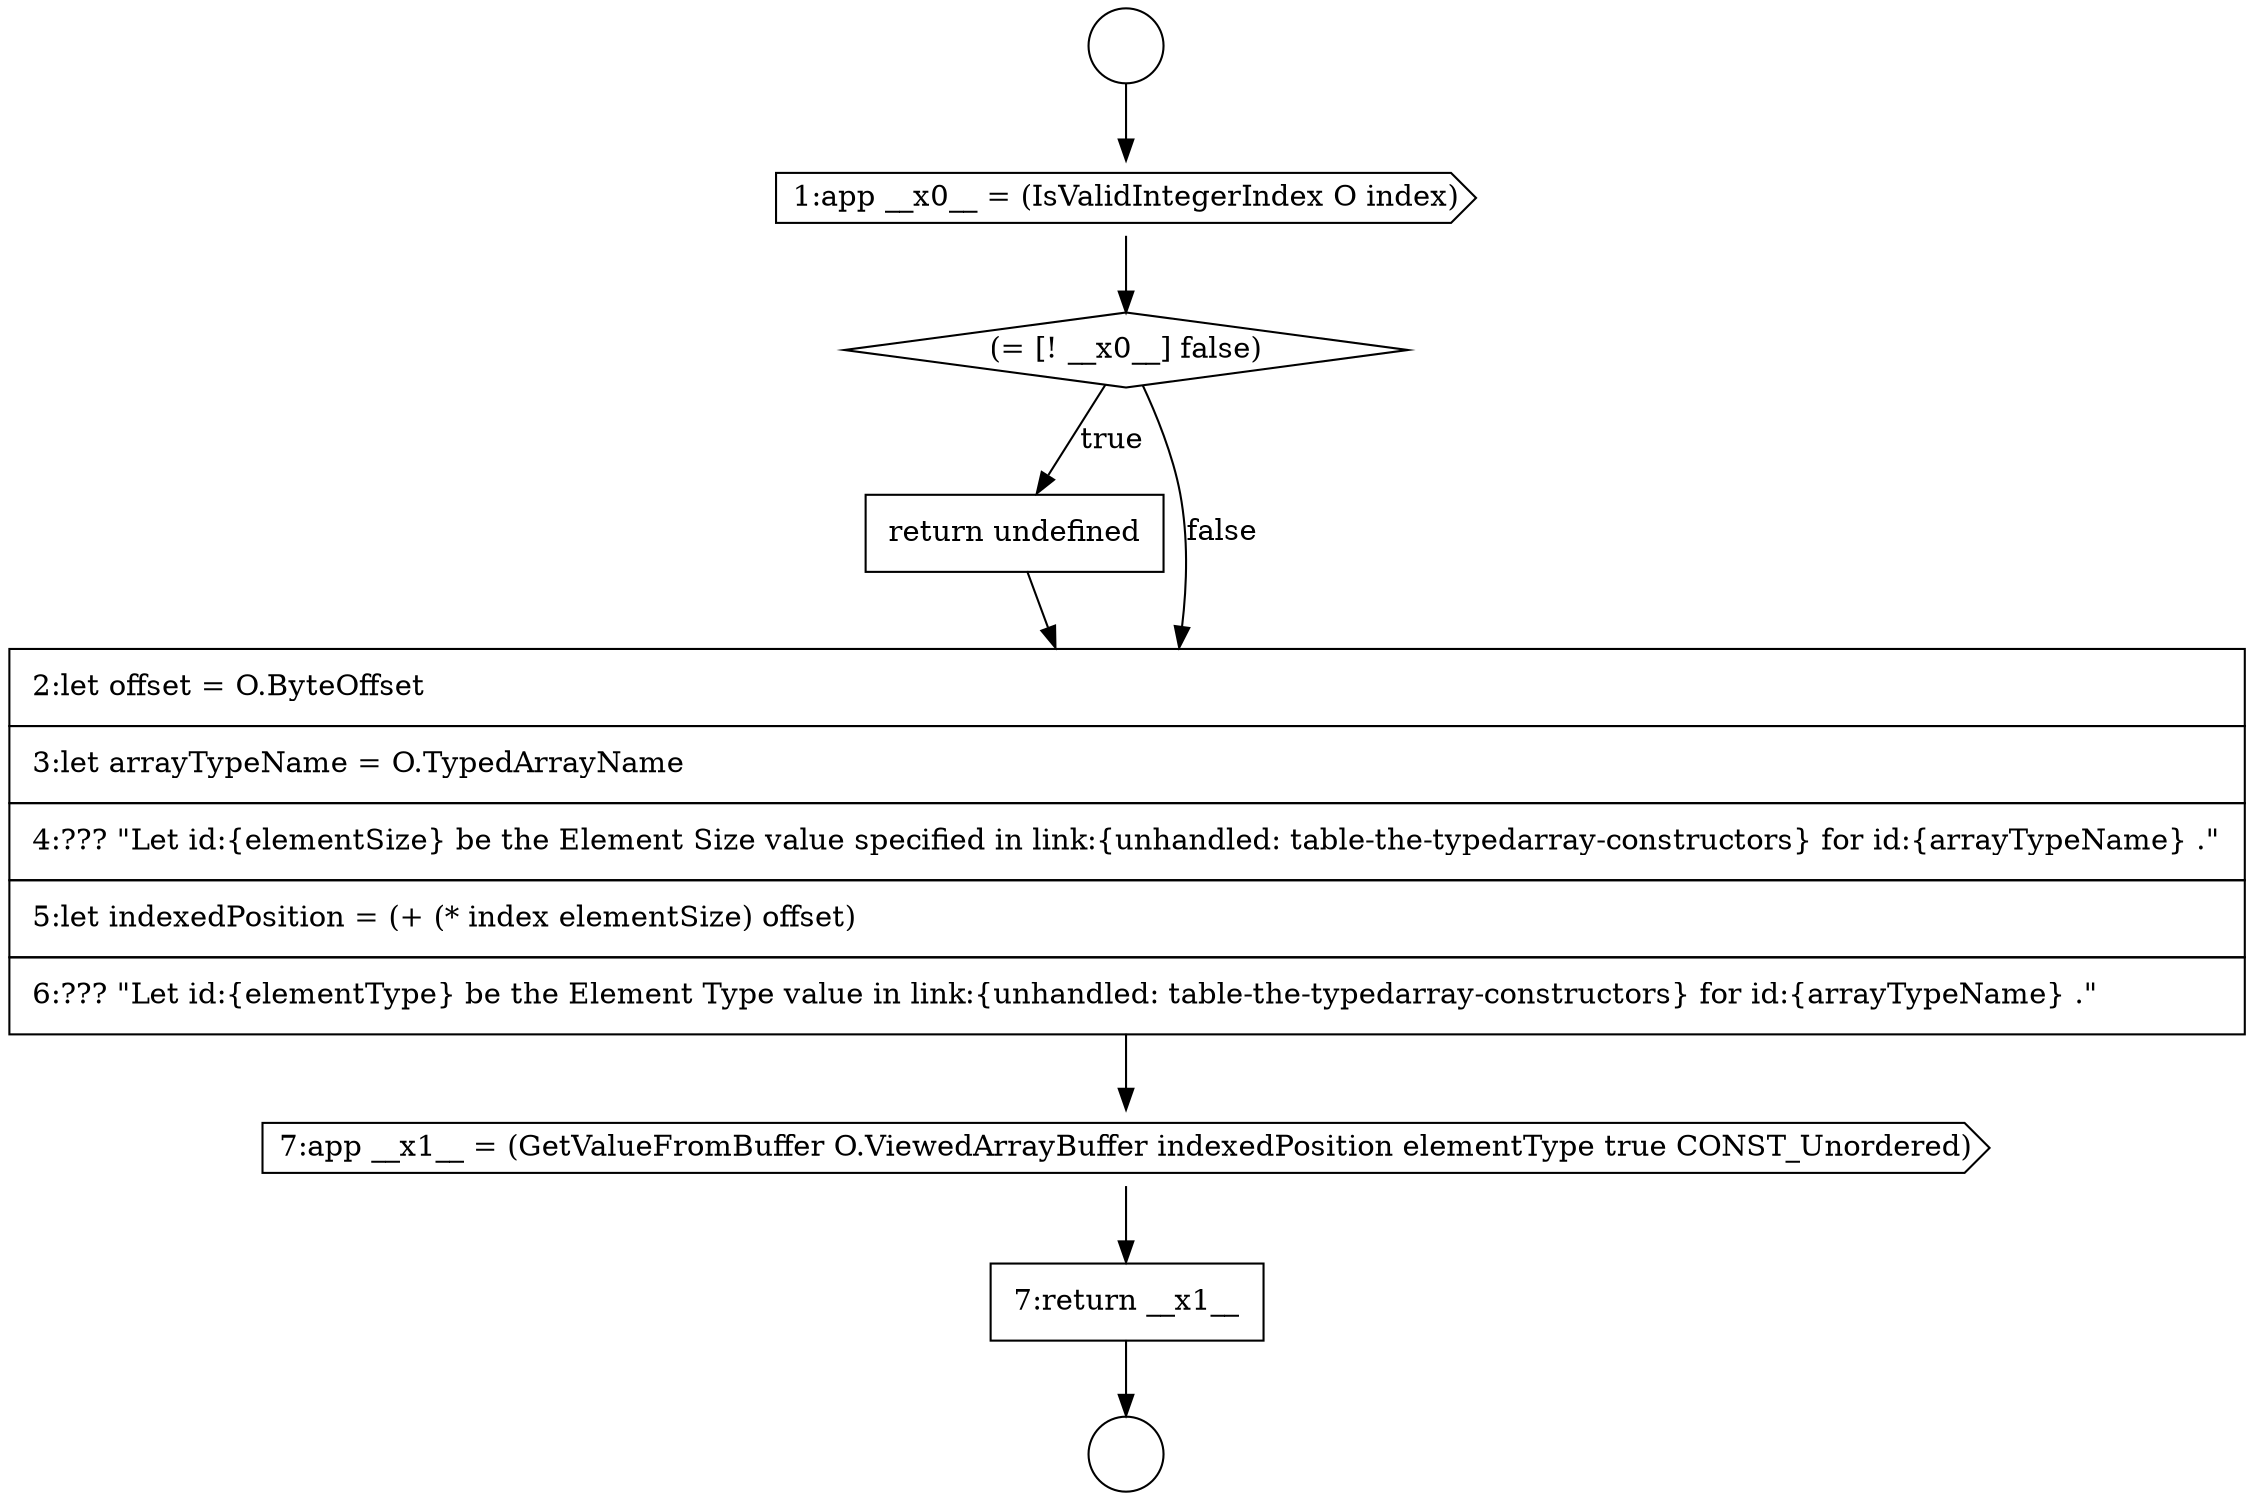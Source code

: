 digraph {
  node3021 [shape=cds, label=<<font color="black">7:app __x1__ = (GetValueFromBuffer O.ViewedArrayBuffer indexedPosition elementType true CONST_Unordered)</font>> color="black" fillcolor="white" style=filled]
  node3017 [shape=cds, label=<<font color="black">1:app __x0__ = (IsValidIntegerIndex O index)</font>> color="black" fillcolor="white" style=filled]
  node3022 [shape=none, margin=0, label=<<font color="black">
    <table border="0" cellborder="1" cellspacing="0" cellpadding="10">
      <tr><td align="left">7:return __x1__</td></tr>
    </table>
  </font>> color="black" fillcolor="white" style=filled]
  node3018 [shape=diamond, label=<<font color="black">(= [! __x0__] false)</font>> color="black" fillcolor="white" style=filled]
  node3016 [shape=circle label=" " color="black" fillcolor="white" style=filled]
  node3019 [shape=none, margin=0, label=<<font color="black">
    <table border="0" cellborder="1" cellspacing="0" cellpadding="10">
      <tr><td align="left">return undefined</td></tr>
    </table>
  </font>> color="black" fillcolor="white" style=filled]
  node3015 [shape=circle label=" " color="black" fillcolor="white" style=filled]
  node3020 [shape=none, margin=0, label=<<font color="black">
    <table border="0" cellborder="1" cellspacing="0" cellpadding="10">
      <tr><td align="left">2:let offset = O.ByteOffset</td></tr>
      <tr><td align="left">3:let arrayTypeName = O.TypedArrayName</td></tr>
      <tr><td align="left">4:??? &quot;Let id:{elementSize} be the Element Size value specified in link:{unhandled: table-the-typedarray-constructors} for id:{arrayTypeName} .&quot;</td></tr>
      <tr><td align="left">5:let indexedPosition = (+ (* index elementSize) offset)</td></tr>
      <tr><td align="left">6:??? &quot;Let id:{elementType} be the Element Type value in link:{unhandled: table-the-typedarray-constructors} for id:{arrayTypeName} .&quot;</td></tr>
    </table>
  </font>> color="black" fillcolor="white" style=filled]
  node3019 -> node3020 [ color="black"]
  node3017 -> node3018 [ color="black"]
  node3020 -> node3021 [ color="black"]
  node3022 -> node3016 [ color="black"]
  node3015 -> node3017 [ color="black"]
  node3021 -> node3022 [ color="black"]
  node3018 -> node3019 [label=<<font color="black">true</font>> color="black"]
  node3018 -> node3020 [label=<<font color="black">false</font>> color="black"]
}
